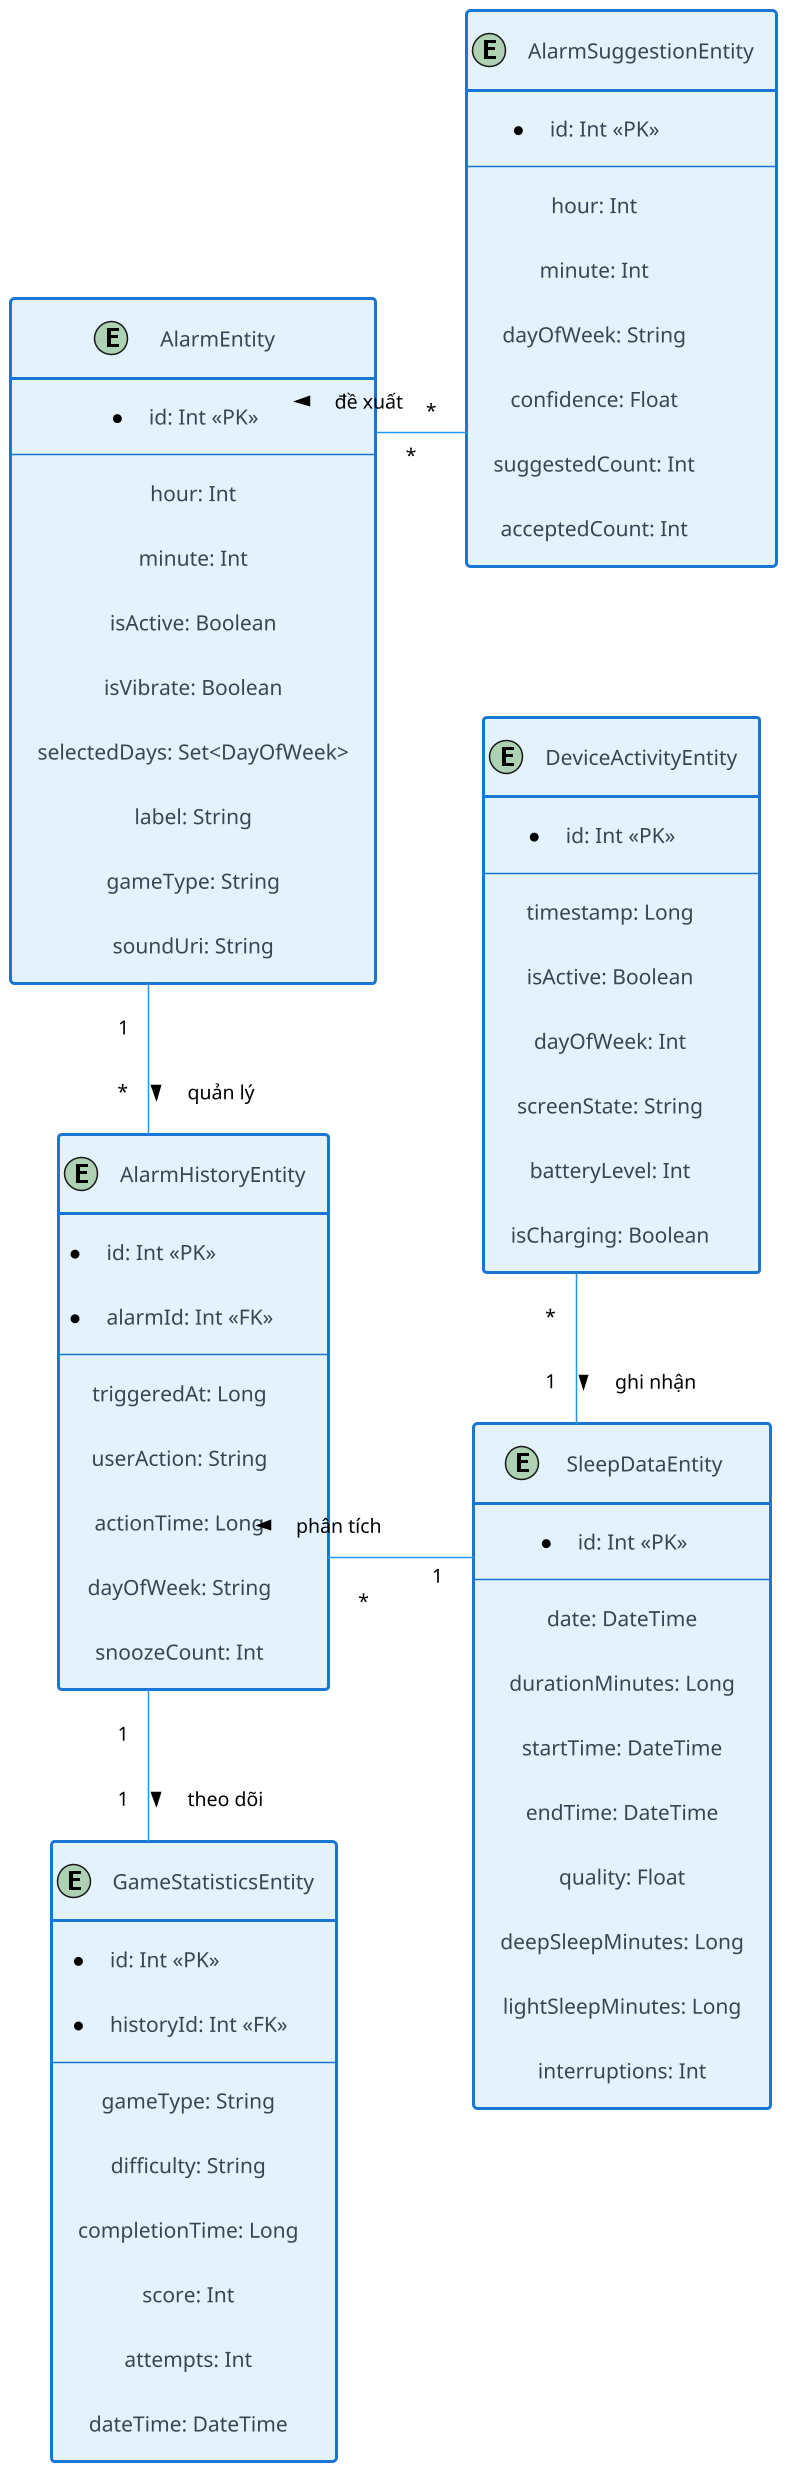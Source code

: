 @startuml Database_Diagram

!define ENTITY_BG_COLOR #E3F2FD
!define ENTITY_BORDER_COLOR #1976D2
!define ENTITY_HEADER_BG_COLOR #1976D2
!define ENTITY_HEADER_FONT_COLOR #FFFFFF
!define RELATIONSHIP_COLOR #2196F3
!define ARROW_COLOR #1976D2

' Global settings
scale 1.5
left to right direction
skinparam linetype ortho
skinparam Padding 12
skinparam Margin 20
skinparam defaultTextAlignment center
skinparam nodesep 100
skinparam ranksep 60

' Styling
skinparam class {
    BackgroundColor ENTITY_BG_COLOR
    BorderColor ENTITY_BORDER_COLOR
    ArrowColor ARROW_COLOR
    FontName Arial
    FontSize 16
    AttributeFontSize 14
    AttributeFontColor #37474F
    BorderThickness 2
    StereotypeFontSize 12
    StereotypeFontColor #37474F
}

skinparam entity {
    BackgroundColor ENTITY_BG_COLOR
    BorderColor ENTITY_BORDER_COLOR
    FontColor #37474F
    AttributeFontColor #37474F
    StereotypeFontColor ENTITY_HEADER_FONT_COLOR
}

' Row 1 - Main Flow
entity "AlarmEntity" as alarm #E3F2FD {
    * id: Int <<PK>>
    --
    hour: Int
    minute: Int
    isActive: Boolean
    isVibrate: Boolean
    selectedDays: Set<DayOfWeek>
    label: String
    gameType: String
    soundUri: String
}

entity "AlarmHistoryEntity" as history #E3F2FD {
    * id: Int <<PK>>
    * alarmId: Int <<FK>>
    --
    triggeredAt: Long
    userAction: String
    actionTime: Long
    dayOfWeek: String
    snoozeCount: Int
}

entity "GameStatisticsEntity" as gameStats #E3F2FD {
    * id: Int <<PK>>
    * historyId: Int <<FK>>
    --
    gameType: String
    difficulty: String
    completionTime: Long
    score: Int
    attempts: Int
    dateTime: DateTime
}

' Row 2 - Supporting Entities
entity "AlarmSuggestionEntity" as suggestion #E3F2FD {
    * id: Int <<PK>>
    --
    hour: Int
    minute: Int
    dayOfWeek: String
    confidence: Float
    suggestedCount: Int
    acceptedCount: Int
}

entity "DeviceActivityEntity" as activity #E3F2FD {
    * id: Int <<PK>>
    --
    timestamp: Long
    isActive: Boolean
    dayOfWeek: Int
    screenState: String
    batteryLevel: Int
    isCharging: Boolean
}

entity "SleepDataEntity" as sleep #E3F2FD {
    * id: Int <<PK>>
    --
    date: DateTime
    durationMinutes: Long
    startTime: DateTime
    endTime: DateTime
    quality: Float
    deepSleepMinutes: Long
    lightSleepMinutes: Long
    interruptions: Int
}

' Layout Hints
alarm -[hidden]right- history
history -[hidden]right- gameStats
suggestion -[hidden]right- activity
activity -[hidden]right- sleep

' Main Flow Relationships
alarm "1" -right[#2196F3]- "*" history : quản lý >
history "1" -right[#2196F3]- "1" gameStats : theo dõi >

' Supporting Relationships
suggestion "*" -up[#2196F3]- "*" alarm : đề xuất >
sleep "1" -up[#2196F3]- "*" history : phân tích >
activity "*" -right[#2196F3]- "1" sleep : ghi nhận >

@enduml 